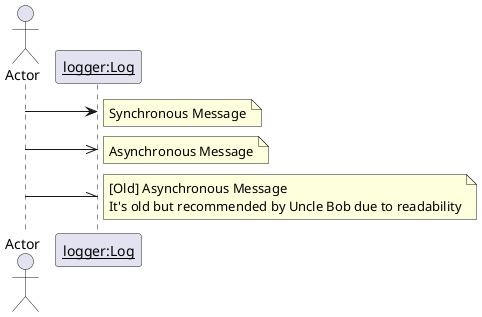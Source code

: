 @startuml Figure_4.11,12

actor Actor
participant "<u>logger:Log</u>" as logger

Actor -> logger
note right
Synchronous Message
endnote

Actor ->> logger
note right
Asynchronous Message
endnote

Actor -\\ logger
note right
[Old] Asynchronous Message
It's old but recommended by Uncle Bob due to readability
endnote

@enduml